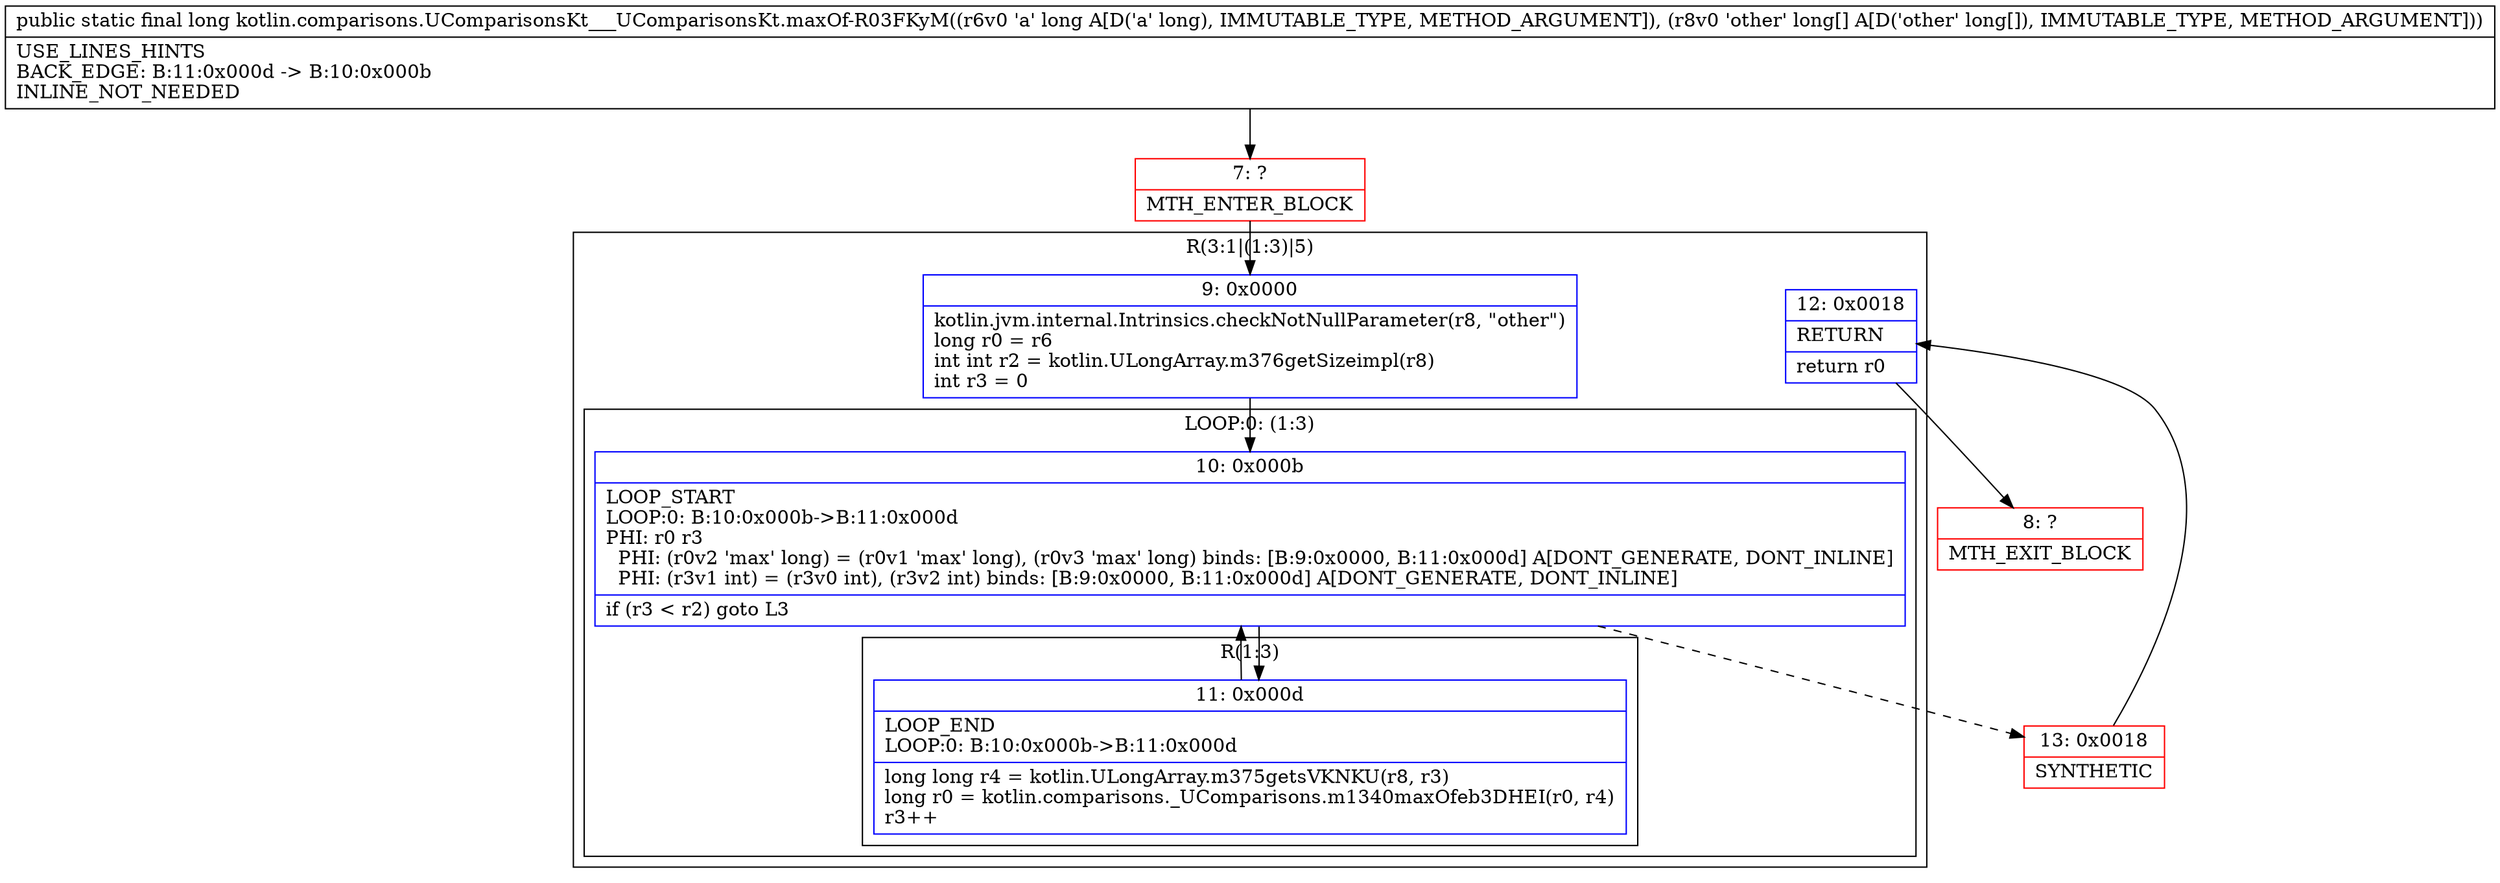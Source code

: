 digraph "CFG forkotlin.comparisons.UComparisonsKt___UComparisonsKt.maxOf\-R03FKyM(J[J)J" {
subgraph cluster_Region_368415078 {
label = "R(3:1|(1:3)|5)";
node [shape=record,color=blue];
Node_9 [shape=record,label="{9\:\ 0x0000|kotlin.jvm.internal.Intrinsics.checkNotNullParameter(r8, \"other\")\llong r0 = r6\lint int r2 = kotlin.ULongArray.m376getSizeimpl(r8)\lint r3 = 0\l}"];
subgraph cluster_LoopRegion_1839647141 {
label = "LOOP:0: (1:3)";
node [shape=record,color=blue];
Node_10 [shape=record,label="{10\:\ 0x000b|LOOP_START\lLOOP:0: B:10:0x000b\-\>B:11:0x000d\lPHI: r0 r3 \l  PHI: (r0v2 'max' long) = (r0v1 'max' long), (r0v3 'max' long) binds: [B:9:0x0000, B:11:0x000d] A[DONT_GENERATE, DONT_INLINE]\l  PHI: (r3v1 int) = (r3v0 int), (r3v2 int) binds: [B:9:0x0000, B:11:0x000d] A[DONT_GENERATE, DONT_INLINE]\l|if (r3 \< r2) goto L3\l}"];
subgraph cluster_Region_1691024452 {
label = "R(1:3)";
node [shape=record,color=blue];
Node_11 [shape=record,label="{11\:\ 0x000d|LOOP_END\lLOOP:0: B:10:0x000b\-\>B:11:0x000d\l|long long r4 = kotlin.ULongArray.m375getsVKNKU(r8, r3)\llong r0 = kotlin.comparisons._UComparisons.m1340maxOfeb3DHEI(r0, r4)\lr3++\l}"];
}
}
Node_12 [shape=record,label="{12\:\ 0x0018|RETURN\l|return r0\l}"];
}
Node_7 [shape=record,color=red,label="{7\:\ ?|MTH_ENTER_BLOCK\l}"];
Node_13 [shape=record,color=red,label="{13\:\ 0x0018|SYNTHETIC\l}"];
Node_8 [shape=record,color=red,label="{8\:\ ?|MTH_EXIT_BLOCK\l}"];
MethodNode[shape=record,label="{public static final long kotlin.comparisons.UComparisonsKt___UComparisonsKt.maxOf\-R03FKyM((r6v0 'a' long A[D('a' long), IMMUTABLE_TYPE, METHOD_ARGUMENT]), (r8v0 'other' long[] A[D('other' long[]), IMMUTABLE_TYPE, METHOD_ARGUMENT]))  | USE_LINES_HINTS\lBACK_EDGE: B:11:0x000d \-\> B:10:0x000b\lINLINE_NOT_NEEDED\l}"];
MethodNode -> Node_7;Node_9 -> Node_10;
Node_10 -> Node_11;
Node_10 -> Node_13[style=dashed];
Node_11 -> Node_10;
Node_12 -> Node_8;
Node_7 -> Node_9;
Node_13 -> Node_12;
}

